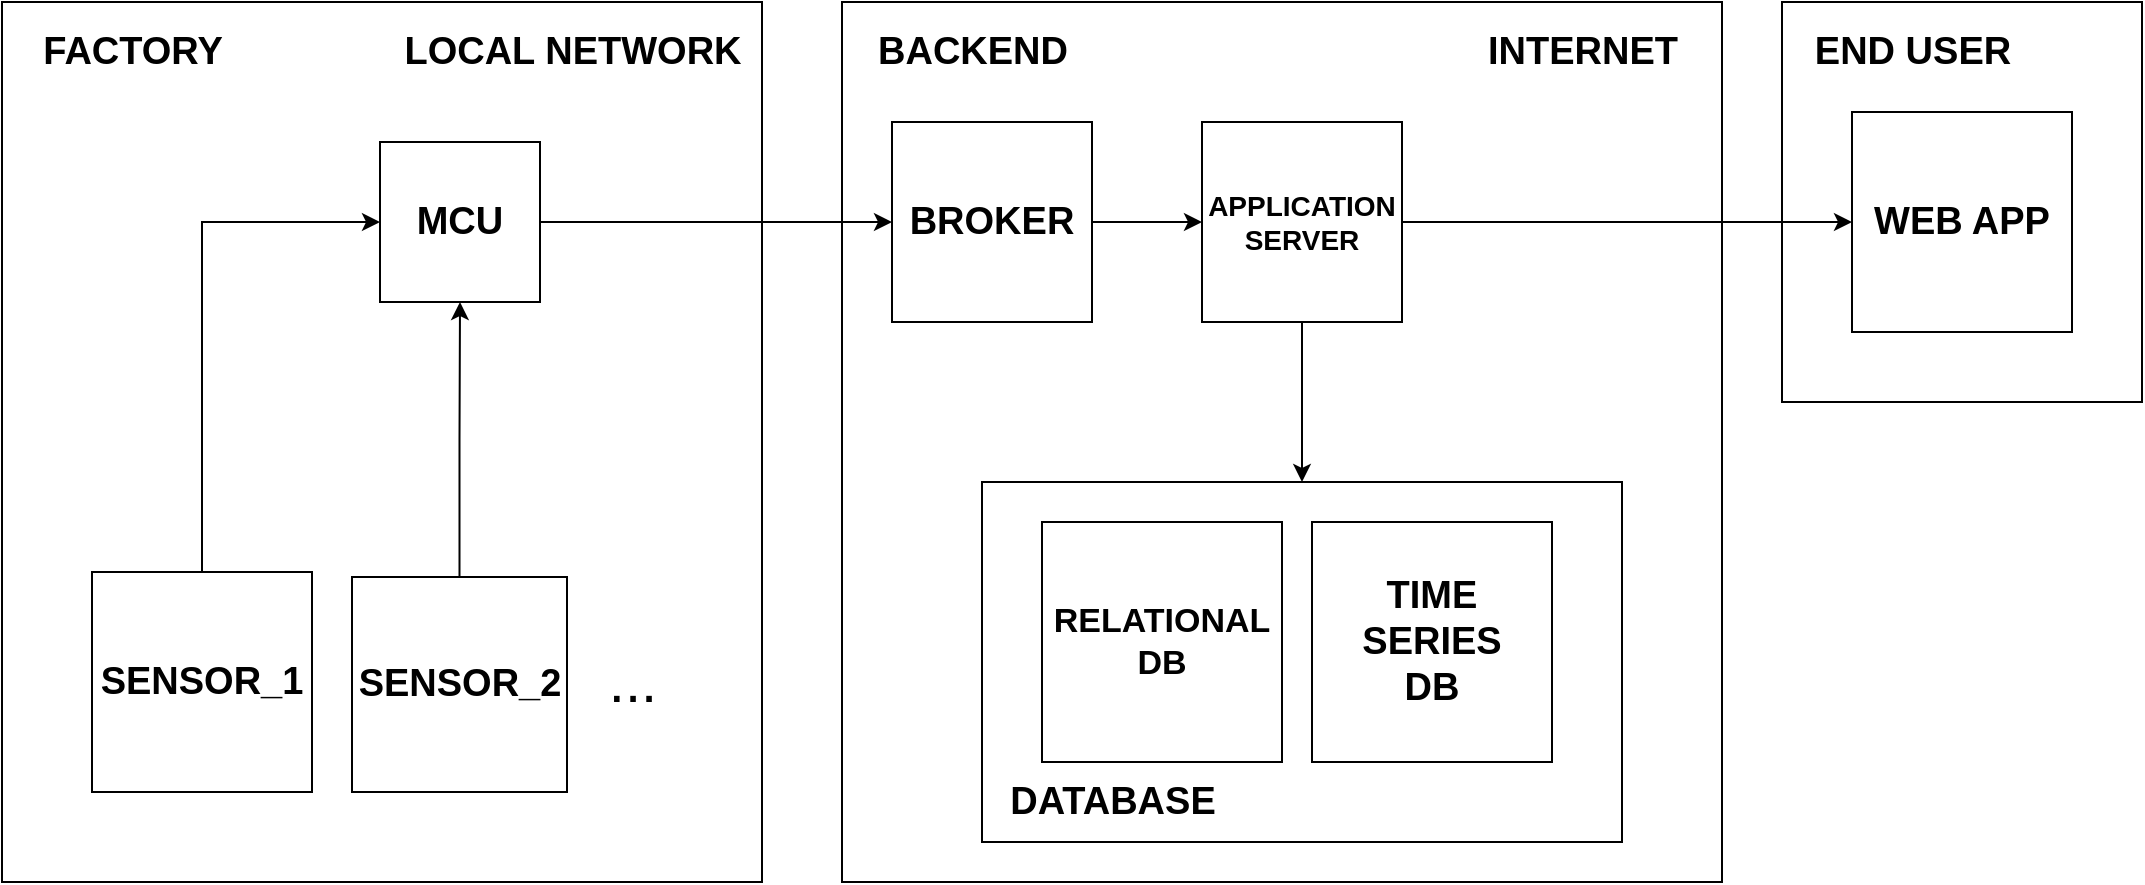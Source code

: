 <mxfile version="21.2.8" type="device">
  <diagram name="Página-1" id="95JcTOuZmDDeEYzJmbGA">
    <mxGraphModel dx="1877" dy="621" grid="1" gridSize="10" guides="1" tooltips="1" connect="1" arrows="1" fold="1" page="1" pageScale="1" pageWidth="827" pageHeight="1169" math="0" shadow="0">
      <root>
        <mxCell id="0" />
        <mxCell id="1" parent="0" />
        <mxCell id="NJ0QbCrtjtxxJARDjM8r-3" value="" style="rounded=0;whiteSpace=wrap;html=1;" parent="1" vertex="1">
          <mxGeometry x="-60" y="80" width="380" height="440" as="geometry" />
        </mxCell>
        <mxCell id="NJ0QbCrtjtxxJARDjM8r-2" value="FACTORY" style="text;html=1;align=center;verticalAlign=middle;resizable=0;points=[];autosize=1;strokeColor=none;fillColor=none;fontStyle=1;fontSize=19;" parent="1" vertex="1">
          <mxGeometry x="-50" y="85" width="110" height="40" as="geometry" />
        </mxCell>
        <mxCell id="NJ0QbCrtjtxxJARDjM8r-6" value="" style="rounded=0;whiteSpace=wrap;html=1;" parent="1" vertex="1">
          <mxGeometry x="360" y="80" width="440" height="440" as="geometry" />
        </mxCell>
        <mxCell id="NJ0QbCrtjtxxJARDjM8r-12" style="edgeStyle=orthogonalEdgeStyle;rounded=0;orthogonalLoop=1;jettySize=auto;html=1;" parent="1" source="NJ0QbCrtjtxxJARDjM8r-5" target="NJ0QbCrtjtxxJARDjM8r-9" edge="1">
          <mxGeometry relative="1" as="geometry" />
        </mxCell>
        <mxCell id="NJ0QbCrtjtxxJARDjM8r-5" value="&lt;font style=&quot;font-size: 19px;&quot;&gt;MCU&lt;/font&gt;" style="whiteSpace=wrap;html=1;aspect=fixed;fontStyle=1" parent="1" vertex="1">
          <mxGeometry x="129" y="150" width="80" height="80" as="geometry" />
        </mxCell>
        <mxCell id="NJ0QbCrtjtxxJARDjM8r-7" value="BACKEND" style="text;html=1;align=center;verticalAlign=middle;resizable=0;points=[];autosize=1;strokeColor=none;fillColor=none;fontStyle=1;fontSize=19;" parent="1" vertex="1">
          <mxGeometry x="365" y="85" width="120" height="40" as="geometry" />
        </mxCell>
        <mxCell id="NJ0QbCrtjtxxJARDjM8r-19" style="edgeStyle=orthogonalEdgeStyle;rounded=0;orthogonalLoop=1;jettySize=auto;html=1;" parent="1" source="NJ0QbCrtjtxxJARDjM8r-8" target="NJ0QbCrtjtxxJARDjM8r-18" edge="1">
          <mxGeometry relative="1" as="geometry" />
        </mxCell>
        <mxCell id="NJ0QbCrtjtxxJARDjM8r-8" value="APPLICATION&lt;br style=&quot;font-size: 14px;&quot;&gt;SERVER" style="whiteSpace=wrap;html=1;aspect=fixed;fontStyle=1;fontSize=14;" parent="1" vertex="1">
          <mxGeometry x="540" y="140" width="100" height="100" as="geometry" />
        </mxCell>
        <mxCell id="NJ0QbCrtjtxxJARDjM8r-13" style="edgeStyle=orthogonalEdgeStyle;rounded=0;orthogonalLoop=1;jettySize=auto;html=1;" parent="1" source="NJ0QbCrtjtxxJARDjM8r-9" target="NJ0QbCrtjtxxJARDjM8r-8" edge="1">
          <mxGeometry relative="1" as="geometry" />
        </mxCell>
        <mxCell id="NJ0QbCrtjtxxJARDjM8r-9" value="BROKER" style="whiteSpace=wrap;html=1;aspect=fixed;fontStyle=1;fontSize=19;" parent="1" vertex="1">
          <mxGeometry x="385" y="140" width="100" height="100" as="geometry" />
        </mxCell>
        <mxCell id="NJ0QbCrtjtxxJARDjM8r-18" value="" style="rounded=0;whiteSpace=wrap;html=1;" parent="1" vertex="1">
          <mxGeometry x="430" y="320" width="320" height="180" as="geometry" />
        </mxCell>
        <mxCell id="NJ0QbCrtjtxxJARDjM8r-14" value="RELATIONAL&lt;br style=&quot;font-size: 17px;&quot;&gt;DB" style="whiteSpace=wrap;html=1;aspect=fixed;fontStyle=1;fontSize=17;" parent="1" vertex="1">
          <mxGeometry x="460" y="340" width="120" height="120" as="geometry" />
        </mxCell>
        <mxCell id="NJ0QbCrtjtxxJARDjM8r-16" value="INFLUX DB" style="whiteSpace=wrap;html=1;aspect=fixed;" parent="1" vertex="1">
          <mxGeometry x="595" y="340" width="80" height="80" as="geometry" />
        </mxCell>
        <mxCell id="NJ0QbCrtjtxxJARDjM8r-17" value="DATABASE" style="text;html=1;align=center;verticalAlign=middle;resizable=0;points=[];autosize=1;strokeColor=none;fillColor=none;fontStyle=1;fontSize=19;" parent="1" vertex="1">
          <mxGeometry x="430" y="460" width="130" height="40" as="geometry" />
        </mxCell>
        <mxCell id="NJ0QbCrtjtxxJARDjM8r-23" value="SENSORS" style="text;html=1;align=center;verticalAlign=middle;resizable=0;points=[];autosize=1;strokeColor=none;fillColor=none;fontStyle=1" parent="1" vertex="1">
          <mxGeometry x="15" y="420" width="80" height="30" as="geometry" />
        </mxCell>
        <mxCell id="NJ0QbCrtjtxxJARDjM8r-27" value="" style="rounded=0;whiteSpace=wrap;html=1;" parent="1" vertex="1">
          <mxGeometry x="830" y="80" width="180" height="200" as="geometry" />
        </mxCell>
        <mxCell id="NJ0QbCrtjtxxJARDjM8r-28" value="END USER" style="text;html=1;align=center;verticalAlign=middle;resizable=0;points=[];autosize=1;strokeColor=none;fillColor=none;fontStyle=1;fontSize=19;" parent="1" vertex="1">
          <mxGeometry x="835" y="85" width="120" height="40" as="geometry" />
        </mxCell>
        <mxCell id="NJ0QbCrtjtxxJARDjM8r-29" value="WEB APP" style="whiteSpace=wrap;html=1;aspect=fixed;fontStyle=1;fontSize=19;" parent="1" vertex="1">
          <mxGeometry x="865" y="135" width="110" height="110" as="geometry" />
        </mxCell>
        <mxCell id="NJ0QbCrtjtxxJARDjM8r-30" style="edgeStyle=orthogonalEdgeStyle;rounded=0;orthogonalLoop=1;jettySize=auto;html=1;" parent="1" source="NJ0QbCrtjtxxJARDjM8r-8" target="NJ0QbCrtjtxxJARDjM8r-29" edge="1">
          <mxGeometry relative="1" as="geometry" />
        </mxCell>
        <mxCell id="hSAlAeDS7_THiffk84tY-2" style="edgeStyle=orthogonalEdgeStyle;rounded=0;orthogonalLoop=1;jettySize=auto;html=1;" parent="1" source="NJ0QbCrtjtxxJARDjM8r-42" target="NJ0QbCrtjtxxJARDjM8r-5" edge="1">
          <mxGeometry relative="1" as="geometry" />
        </mxCell>
        <mxCell id="NJ0QbCrtjtxxJARDjM8r-42" value="SENSOR_2" style="whiteSpace=wrap;html=1;aspect=fixed;fontStyle=1;fontSize=19;" parent="1" vertex="1">
          <mxGeometry x="115" y="367.5" width="107.5" height="107.5" as="geometry" />
        </mxCell>
        <mxCell id="hSAlAeDS7_THiffk84tY-3" style="edgeStyle=orthogonalEdgeStyle;rounded=0;orthogonalLoop=1;jettySize=auto;html=1;entryX=0;entryY=0.5;entryDx=0;entryDy=0;exitX=0.5;exitY=0;exitDx=0;exitDy=0;" parent="1" source="NJ0QbCrtjtxxJARDjM8r-44" target="NJ0QbCrtjtxxJARDjM8r-5" edge="1">
          <mxGeometry relative="1" as="geometry" />
        </mxCell>
        <mxCell id="NJ0QbCrtjtxxJARDjM8r-44" value="SENSOR_1" style="whiteSpace=wrap;html=1;aspect=fixed;fontStyle=1;fontSize=19;" parent="1" vertex="1">
          <mxGeometry x="-15" y="365" width="110" height="110" as="geometry" />
        </mxCell>
        <mxCell id="NJ0QbCrtjtxxJARDjM8r-46" value="TIME&lt;br&gt;SERIES&lt;br&gt;DB" style="whiteSpace=wrap;html=1;aspect=fixed;fontStyle=1;fontSize=19;" parent="1" vertex="1">
          <mxGeometry x="595" y="340" width="120" height="120" as="geometry" />
        </mxCell>
        <mxCell id="fzjhXKY29vLDJ2A-uvzW-1" value="INTERNET" style="text;html=1;align=center;verticalAlign=middle;resizable=0;points=[];autosize=1;strokeColor=none;fillColor=none;fontStyle=1;fontSize=19;" parent="1" vertex="1">
          <mxGeometry x="670" y="85" width="120" height="40" as="geometry" />
        </mxCell>
        <mxCell id="fzjhXKY29vLDJ2A-uvzW-2" value="LOCAL NETWORK" style="text;html=1;align=center;verticalAlign=middle;resizable=0;points=[];autosize=1;strokeColor=none;fillColor=none;fontStyle=1;fontSize=19;" parent="1" vertex="1">
          <mxGeometry x="130" y="85" width="190" height="40" as="geometry" />
        </mxCell>
        <mxCell id="oMDrbNUrP-sBeqAVtwhW-6" value="..." style="text;html=1;align=center;verticalAlign=middle;resizable=0;points=[];autosize=1;strokeColor=none;fillColor=none;fontSize=29;" parent="1" vertex="1">
          <mxGeometry x="230" y="395" width="50" height="50" as="geometry" />
        </mxCell>
      </root>
    </mxGraphModel>
  </diagram>
</mxfile>
